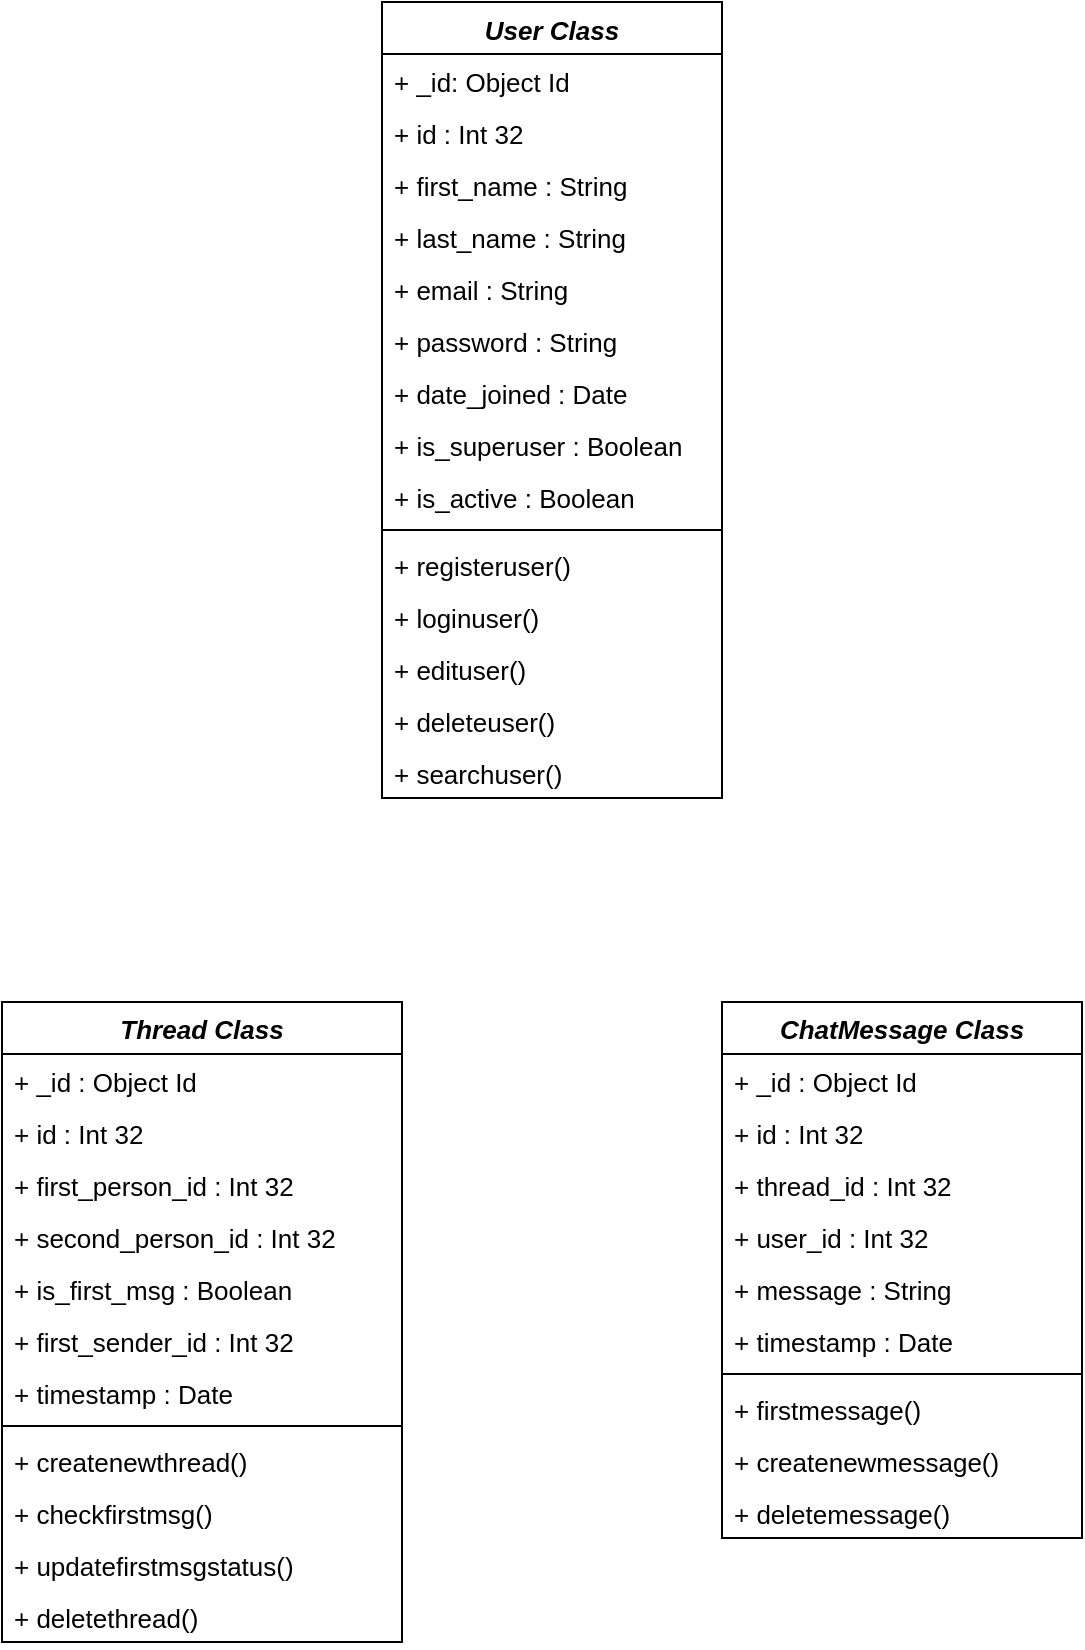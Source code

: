 <mxfile version="18.0.4" type="github">
  <diagram id="C5RBs43oDa-KdzZeNtuy" name="Page-1">
    <mxGraphModel dx="1125" dy="763" grid="1" gridSize="10" guides="1" tooltips="1" connect="1" arrows="1" fold="1" page="1" pageScale="1" pageWidth="827" pageHeight="1169" math="0" shadow="0">
      <root>
        <mxCell id="WIyWlLk6GJQsqaUBKTNV-0" />
        <mxCell id="WIyWlLk6GJQsqaUBKTNV-1" parent="WIyWlLk6GJQsqaUBKTNV-0" />
        <mxCell id="FU2EHG59_T4K8pK8Q_e2-8" value="User Class" style="swimlane;fontStyle=3;align=center;verticalAlign=top;childLayout=stackLayout;horizontal=1;startSize=26;horizontalStack=0;resizeParent=1;resizeParentMax=0;resizeLast=0;collapsible=1;marginBottom=0;fontSize=13;strokeWidth=1;" vertex="1" parent="WIyWlLk6GJQsqaUBKTNV-1">
          <mxGeometry x="350" y="80" width="170" height="398" as="geometry">
            <mxRectangle x="320" y="200" width="100" height="26" as="alternateBounds" />
          </mxGeometry>
        </mxCell>
        <mxCell id="FU2EHG59_T4K8pK8Q_e2-26" value="+ _id: Object Id" style="text;strokeColor=none;fillColor=none;align=left;verticalAlign=top;spacingLeft=4;spacingRight=4;overflow=hidden;rotatable=0;points=[[0,0.5],[1,0.5]];portConstraint=eastwest;fontSize=13;" vertex="1" parent="FU2EHG59_T4K8pK8Q_e2-8">
          <mxGeometry y="26" width="170" height="26" as="geometry" />
        </mxCell>
        <mxCell id="FU2EHG59_T4K8pK8Q_e2-28" value="+ id : Int 32" style="text;strokeColor=none;fillColor=none;align=left;verticalAlign=top;spacingLeft=4;spacingRight=4;overflow=hidden;rotatable=0;points=[[0,0.5],[1,0.5]];portConstraint=eastwest;fontSize=13;" vertex="1" parent="FU2EHG59_T4K8pK8Q_e2-8">
          <mxGeometry y="52" width="170" height="26" as="geometry" />
        </mxCell>
        <mxCell id="FU2EHG59_T4K8pK8Q_e2-20" value="+ first_name : String" style="text;strokeColor=none;fillColor=none;align=left;verticalAlign=top;spacingLeft=4;spacingRight=4;overflow=hidden;rotatable=0;points=[[0,0.5],[1,0.5]];portConstraint=eastwest;fontSize=13;" vertex="1" parent="FU2EHG59_T4K8pK8Q_e2-8">
          <mxGeometry y="78" width="170" height="26" as="geometry" />
        </mxCell>
        <mxCell id="FU2EHG59_T4K8pK8Q_e2-24" value="+ last_name : String" style="text;strokeColor=none;fillColor=none;align=left;verticalAlign=top;spacingLeft=4;spacingRight=4;overflow=hidden;rotatable=0;points=[[0,0.5],[1,0.5]];portConstraint=eastwest;fontSize=13;" vertex="1" parent="FU2EHG59_T4K8pK8Q_e2-8">
          <mxGeometry y="104" width="170" height="26" as="geometry" />
        </mxCell>
        <mxCell id="FU2EHG59_T4K8pK8Q_e2-21" value="+ email : String" style="text;strokeColor=none;fillColor=none;align=left;verticalAlign=top;spacingLeft=4;spacingRight=4;overflow=hidden;rotatable=0;points=[[0,0.5],[1,0.5]];portConstraint=eastwest;fontSize=13;" vertex="1" parent="FU2EHG59_T4K8pK8Q_e2-8">
          <mxGeometry y="130" width="170" height="26" as="geometry" />
        </mxCell>
        <mxCell id="FU2EHG59_T4K8pK8Q_e2-23" value="+ password : String" style="text;strokeColor=none;fillColor=none;align=left;verticalAlign=top;spacingLeft=4;spacingRight=4;overflow=hidden;rotatable=0;points=[[0,0.5],[1,0.5]];portConstraint=eastwest;fontSize=13;" vertex="1" parent="FU2EHG59_T4K8pK8Q_e2-8">
          <mxGeometry y="156" width="170" height="26" as="geometry" />
        </mxCell>
        <mxCell id="FU2EHG59_T4K8pK8Q_e2-25" value="+ date_joined : Date" style="text;strokeColor=none;fillColor=none;align=left;verticalAlign=top;spacingLeft=4;spacingRight=4;overflow=hidden;rotatable=0;points=[[0,0.5],[1,0.5]];portConstraint=eastwest;fontSize=13;" vertex="1" parent="FU2EHG59_T4K8pK8Q_e2-8">
          <mxGeometry y="182" width="170" height="26" as="geometry" />
        </mxCell>
        <mxCell id="FU2EHG59_T4K8pK8Q_e2-22" value="+ is_superuser : Boolean" style="text;strokeColor=none;fillColor=none;align=left;verticalAlign=top;spacingLeft=4;spacingRight=4;overflow=hidden;rotatable=0;points=[[0,0.5],[1,0.5]];portConstraint=eastwest;fontSize=13;" vertex="1" parent="FU2EHG59_T4K8pK8Q_e2-8">
          <mxGeometry y="208" width="170" height="26" as="geometry" />
        </mxCell>
        <mxCell id="FU2EHG59_T4K8pK8Q_e2-27" value="+ is_active : Boolean" style="text;strokeColor=none;fillColor=none;align=left;verticalAlign=top;spacingLeft=4;spacingRight=4;overflow=hidden;rotatable=0;points=[[0,0.5],[1,0.5]];portConstraint=eastwest;fontSize=13;" vertex="1" parent="FU2EHG59_T4K8pK8Q_e2-8">
          <mxGeometry y="234" width="170" height="26" as="geometry" />
        </mxCell>
        <mxCell id="FU2EHG59_T4K8pK8Q_e2-29" value="" style="line;strokeWidth=1;fillColor=none;align=left;verticalAlign=middle;spacingTop=-1;spacingLeft=3;spacingRight=3;rotatable=0;labelPosition=right;points=[];portConstraint=eastwest;fontSize=13;" vertex="1" parent="FU2EHG59_T4K8pK8Q_e2-8">
          <mxGeometry y="260" width="170" height="8" as="geometry" />
        </mxCell>
        <mxCell id="FU2EHG59_T4K8pK8Q_e2-30" value="+ registeruser()" style="text;strokeColor=none;fillColor=none;align=left;verticalAlign=top;spacingLeft=4;spacingRight=4;overflow=hidden;rotatable=0;points=[[0,0.5],[1,0.5]];portConstraint=eastwest;fontSize=13;" vertex="1" parent="FU2EHG59_T4K8pK8Q_e2-8">
          <mxGeometry y="268" width="170" height="26" as="geometry" />
        </mxCell>
        <mxCell id="FU2EHG59_T4K8pK8Q_e2-38" value="+ loginuser()" style="text;strokeColor=none;fillColor=none;align=left;verticalAlign=top;spacingLeft=4;spacingRight=4;overflow=hidden;rotatable=0;points=[[0,0.5],[1,0.5]];portConstraint=eastwest;fontSize=13;" vertex="1" parent="FU2EHG59_T4K8pK8Q_e2-8">
          <mxGeometry y="294" width="170" height="26" as="geometry" />
        </mxCell>
        <mxCell id="FU2EHG59_T4K8pK8Q_e2-37" value="+ edituser()" style="text;strokeColor=none;fillColor=none;align=left;verticalAlign=top;spacingLeft=4;spacingRight=4;overflow=hidden;rotatable=0;points=[[0,0.5],[1,0.5]];portConstraint=eastwest;fontSize=13;" vertex="1" parent="FU2EHG59_T4K8pK8Q_e2-8">
          <mxGeometry y="320" width="170" height="26" as="geometry" />
        </mxCell>
        <mxCell id="FU2EHG59_T4K8pK8Q_e2-36" value="+ deleteuser()" style="text;strokeColor=none;fillColor=none;align=left;verticalAlign=top;spacingLeft=4;spacingRight=4;overflow=hidden;rotatable=0;points=[[0,0.5],[1,0.5]];portConstraint=eastwest;fontSize=13;" vertex="1" parent="FU2EHG59_T4K8pK8Q_e2-8">
          <mxGeometry y="346" width="170" height="26" as="geometry" />
        </mxCell>
        <mxCell id="FU2EHG59_T4K8pK8Q_e2-35" value="+ searchuser()" style="text;strokeColor=none;fillColor=none;align=left;verticalAlign=top;spacingLeft=4;spacingRight=4;overflow=hidden;rotatable=0;points=[[0,0.5],[1,0.5]];portConstraint=eastwest;fontSize=13;" vertex="1" parent="FU2EHG59_T4K8pK8Q_e2-8">
          <mxGeometry y="372" width="170" height="26" as="geometry" />
        </mxCell>
        <mxCell id="FU2EHG59_T4K8pK8Q_e2-40" value="Thread Class" style="swimlane;fontStyle=3;childLayout=stackLayout;horizontal=1;startSize=26;fillColor=none;horizontalStack=0;resizeParent=1;resizeParentMax=0;resizeLast=0;collapsible=1;marginBottom=0;fontSize=13;strokeWidth=1;" vertex="1" parent="WIyWlLk6GJQsqaUBKTNV-1">
          <mxGeometry x="160" y="580" width="200" height="320" as="geometry" />
        </mxCell>
        <mxCell id="FU2EHG59_T4K8pK8Q_e2-47" value="+ _id : Object Id" style="text;strokeColor=none;fillColor=none;align=left;verticalAlign=top;spacingLeft=4;spacingRight=4;overflow=hidden;rotatable=0;points=[[0,0.5],[1,0.5]];portConstraint=eastwest;fontSize=13;" vertex="1" parent="FU2EHG59_T4K8pK8Q_e2-40">
          <mxGeometry y="26" width="200" height="26" as="geometry" />
        </mxCell>
        <mxCell id="FU2EHG59_T4K8pK8Q_e2-46" value="+ id : Int 32" style="text;strokeColor=none;fillColor=none;align=left;verticalAlign=top;spacingLeft=4;spacingRight=4;overflow=hidden;rotatable=0;points=[[0,0.5],[1,0.5]];portConstraint=eastwest;fontSize=13;" vertex="1" parent="FU2EHG59_T4K8pK8Q_e2-40">
          <mxGeometry y="52" width="200" height="26" as="geometry" />
        </mxCell>
        <mxCell id="FU2EHG59_T4K8pK8Q_e2-41" value="+ first_person_id : Int 32" style="text;strokeColor=none;fillColor=none;align=left;verticalAlign=top;spacingLeft=4;spacingRight=4;overflow=hidden;rotatable=0;points=[[0,0.5],[1,0.5]];portConstraint=eastwest;fontSize=13;" vertex="1" parent="FU2EHG59_T4K8pK8Q_e2-40">
          <mxGeometry y="78" width="200" height="26" as="geometry" />
        </mxCell>
        <mxCell id="FU2EHG59_T4K8pK8Q_e2-42" value="+ second_person_id : Int 32" style="text;strokeColor=none;fillColor=none;align=left;verticalAlign=top;spacingLeft=4;spacingRight=4;overflow=hidden;rotatable=0;points=[[0,0.5],[1,0.5]];portConstraint=eastwest;fontSize=13;" vertex="1" parent="FU2EHG59_T4K8pK8Q_e2-40">
          <mxGeometry y="104" width="200" height="26" as="geometry" />
        </mxCell>
        <mxCell id="FU2EHG59_T4K8pK8Q_e2-43" value="+ is_first_msg : Boolean" style="text;strokeColor=none;fillColor=none;align=left;verticalAlign=top;spacingLeft=4;spacingRight=4;overflow=hidden;rotatable=0;points=[[0,0.5],[1,0.5]];portConstraint=eastwest;fontSize=13;" vertex="1" parent="FU2EHG59_T4K8pK8Q_e2-40">
          <mxGeometry y="130" width="200" height="26" as="geometry" />
        </mxCell>
        <mxCell id="FU2EHG59_T4K8pK8Q_e2-44" value="+ first_sender_id : Int 32" style="text;strokeColor=none;fillColor=none;align=left;verticalAlign=top;spacingLeft=4;spacingRight=4;overflow=hidden;rotatable=0;points=[[0,0.5],[1,0.5]];portConstraint=eastwest;fontSize=13;" vertex="1" parent="FU2EHG59_T4K8pK8Q_e2-40">
          <mxGeometry y="156" width="200" height="26" as="geometry" />
        </mxCell>
        <mxCell id="FU2EHG59_T4K8pK8Q_e2-45" value="+ timestamp : Date" style="text;strokeColor=none;fillColor=none;align=left;verticalAlign=top;spacingLeft=4;spacingRight=4;overflow=hidden;rotatable=0;points=[[0,0.5],[1,0.5]];portConstraint=eastwest;fontSize=13;" vertex="1" parent="FU2EHG59_T4K8pK8Q_e2-40">
          <mxGeometry y="182" width="200" height="26" as="geometry" />
        </mxCell>
        <mxCell id="FU2EHG59_T4K8pK8Q_e2-48" value="" style="line;strokeWidth=1;fillColor=none;align=left;verticalAlign=middle;spacingTop=-1;spacingLeft=3;spacingRight=3;rotatable=0;labelPosition=right;points=[];portConstraint=eastwest;fontSize=13;" vertex="1" parent="FU2EHG59_T4K8pK8Q_e2-40">
          <mxGeometry y="208" width="200" height="8" as="geometry" />
        </mxCell>
        <mxCell id="FU2EHG59_T4K8pK8Q_e2-49" value="+ createnewthread()" style="text;strokeColor=none;fillColor=none;align=left;verticalAlign=top;spacingLeft=4;spacingRight=4;overflow=hidden;rotatable=0;points=[[0,0.5],[1,0.5]];portConstraint=eastwest;fontSize=13;" vertex="1" parent="FU2EHG59_T4K8pK8Q_e2-40">
          <mxGeometry y="216" width="200" height="26" as="geometry" />
        </mxCell>
        <mxCell id="FU2EHG59_T4K8pK8Q_e2-59" value="+ checkfirstmsg()" style="text;strokeColor=none;fillColor=none;align=left;verticalAlign=top;spacingLeft=4;spacingRight=4;overflow=hidden;rotatable=0;points=[[0,0.5],[1,0.5]];portConstraint=eastwest;fontSize=13;" vertex="1" parent="FU2EHG59_T4K8pK8Q_e2-40">
          <mxGeometry y="242" width="200" height="26" as="geometry" />
        </mxCell>
        <mxCell id="FU2EHG59_T4K8pK8Q_e2-58" value="+ updatefirstmsgstatus()" style="text;strokeColor=none;fillColor=none;align=left;verticalAlign=top;spacingLeft=4;spacingRight=4;overflow=hidden;rotatable=0;points=[[0,0.5],[1,0.5]];portConstraint=eastwest;fontSize=13;" vertex="1" parent="FU2EHG59_T4K8pK8Q_e2-40">
          <mxGeometry y="268" width="200" height="26" as="geometry" />
        </mxCell>
        <mxCell id="FU2EHG59_T4K8pK8Q_e2-55" value="+ deletethread()" style="text;strokeColor=none;fillColor=none;align=left;verticalAlign=top;spacingLeft=4;spacingRight=4;overflow=hidden;rotatable=0;points=[[0,0.5],[1,0.5]];portConstraint=eastwest;fontSize=13;" vertex="1" parent="FU2EHG59_T4K8pK8Q_e2-40">
          <mxGeometry y="294" width="200" height="26" as="geometry" />
        </mxCell>
        <mxCell id="FU2EHG59_T4K8pK8Q_e2-60" value="ChatMessage Class" style="swimlane;fontStyle=3;childLayout=stackLayout;horizontal=1;startSize=26;fillColor=none;horizontalStack=0;resizeParent=1;resizeParentMax=0;resizeLast=0;collapsible=1;marginBottom=0;fontSize=13;strokeWidth=1;" vertex="1" parent="WIyWlLk6GJQsqaUBKTNV-1">
          <mxGeometry x="520" y="580" width="180" height="268" as="geometry" />
        </mxCell>
        <mxCell id="FU2EHG59_T4K8pK8Q_e2-53" value="+ _id : Object Id" style="text;strokeColor=none;fillColor=none;align=left;verticalAlign=top;spacingLeft=4;spacingRight=4;overflow=hidden;rotatable=0;points=[[0,0.5],[1,0.5]];portConstraint=eastwest;fontSize=13;" vertex="1" parent="FU2EHG59_T4K8pK8Q_e2-60">
          <mxGeometry y="26" width="180" height="26" as="geometry" />
        </mxCell>
        <mxCell id="FU2EHG59_T4K8pK8Q_e2-52" value="+ id : Int 32" style="text;strokeColor=none;fillColor=none;align=left;verticalAlign=top;spacingLeft=4;spacingRight=4;overflow=hidden;rotatable=0;points=[[0,0.5],[1,0.5]];portConstraint=eastwest;fontSize=13;" vertex="1" parent="FU2EHG59_T4K8pK8Q_e2-60">
          <mxGeometry y="52" width="180" height="26" as="geometry" />
        </mxCell>
        <mxCell id="FU2EHG59_T4K8pK8Q_e2-61" value="+ thread_id : Int 32" style="text;strokeColor=none;fillColor=none;align=left;verticalAlign=top;spacingLeft=4;spacingRight=4;overflow=hidden;rotatable=0;points=[[0,0.5],[1,0.5]];portConstraint=eastwest;fontSize=13;" vertex="1" parent="FU2EHG59_T4K8pK8Q_e2-60">
          <mxGeometry y="78" width="180" height="26" as="geometry" />
        </mxCell>
        <mxCell id="FU2EHG59_T4K8pK8Q_e2-62" value="+ user_id : Int 32" style="text;strokeColor=none;fillColor=none;align=left;verticalAlign=top;spacingLeft=4;spacingRight=4;overflow=hidden;rotatable=0;points=[[0,0.5],[1,0.5]];portConstraint=eastwest;fontSize=13;" vertex="1" parent="FU2EHG59_T4K8pK8Q_e2-60">
          <mxGeometry y="104" width="180" height="26" as="geometry" />
        </mxCell>
        <mxCell id="FU2EHG59_T4K8pK8Q_e2-63" value="+ message : String" style="text;strokeColor=none;fillColor=none;align=left;verticalAlign=top;spacingLeft=4;spacingRight=4;overflow=hidden;rotatable=0;points=[[0,0.5],[1,0.5]];portConstraint=eastwest;fontSize=13;" vertex="1" parent="FU2EHG59_T4K8pK8Q_e2-60">
          <mxGeometry y="130" width="180" height="26" as="geometry" />
        </mxCell>
        <mxCell id="FU2EHG59_T4K8pK8Q_e2-54" value="+ timestamp : Date" style="text;strokeColor=none;fillColor=none;align=left;verticalAlign=top;spacingLeft=4;spacingRight=4;overflow=hidden;rotatable=0;points=[[0,0.5],[1,0.5]];portConstraint=eastwest;fontSize=13;" vertex="1" parent="FU2EHG59_T4K8pK8Q_e2-60">
          <mxGeometry y="156" width="180" height="26" as="geometry" />
        </mxCell>
        <mxCell id="FU2EHG59_T4K8pK8Q_e2-64" value="" style="line;strokeWidth=1;fillColor=none;align=left;verticalAlign=middle;spacingTop=-1;spacingLeft=3;spacingRight=3;rotatable=0;labelPosition=right;points=[];portConstraint=eastwest;fontSize=13;" vertex="1" parent="FU2EHG59_T4K8pK8Q_e2-60">
          <mxGeometry y="182" width="180" height="8" as="geometry" />
        </mxCell>
        <mxCell id="FU2EHG59_T4K8pK8Q_e2-50" value="+ firstmessage()" style="text;strokeColor=none;fillColor=none;align=left;verticalAlign=top;spacingLeft=4;spacingRight=4;overflow=hidden;rotatable=0;points=[[0,0.5],[1,0.5]];portConstraint=eastwest;fontSize=13;" vertex="1" parent="FU2EHG59_T4K8pK8Q_e2-60">
          <mxGeometry y="190" width="180" height="26" as="geometry" />
        </mxCell>
        <mxCell id="FU2EHG59_T4K8pK8Q_e2-51" value="+ createnewmessage()" style="text;strokeColor=none;fillColor=none;align=left;verticalAlign=top;spacingLeft=4;spacingRight=4;overflow=hidden;rotatable=0;points=[[0,0.5],[1,0.5]];portConstraint=eastwest;fontSize=13;" vertex="1" parent="FU2EHG59_T4K8pK8Q_e2-60">
          <mxGeometry y="216" width="180" height="26" as="geometry" />
        </mxCell>
        <mxCell id="FU2EHG59_T4K8pK8Q_e2-67" value="+ deletemessage()" style="text;strokeColor=none;fillColor=none;align=left;verticalAlign=top;spacingLeft=4;spacingRight=4;overflow=hidden;rotatable=0;points=[[0,0.5],[1,0.5]];portConstraint=eastwest;fontSize=13;" vertex="1" parent="FU2EHG59_T4K8pK8Q_e2-60">
          <mxGeometry y="242" width="180" height="26" as="geometry" />
        </mxCell>
      </root>
    </mxGraphModel>
  </diagram>
</mxfile>
